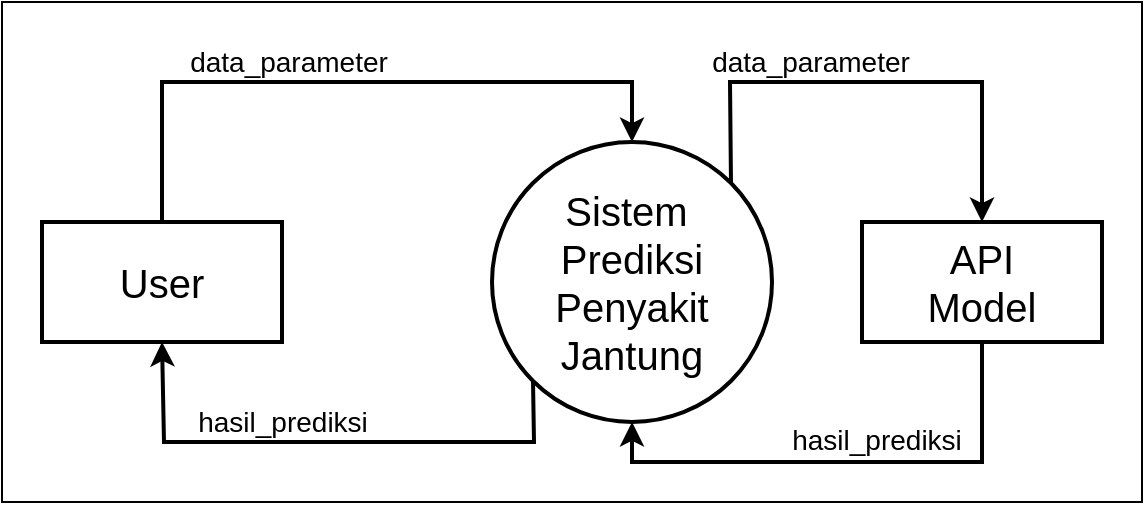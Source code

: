 <mxfile version="14.9.2" type="device"><diagram id="H-ZjEIXc29tfSHYPnmXu" name="Page-1"><mxGraphModel dx="827" dy="451" grid="1" gridSize="10" guides="1" tooltips="1" connect="1" arrows="1" fold="1" page="1" pageScale="1" pageWidth="850" pageHeight="1100" math="0" shadow="0"><root><mxCell id="0"/><mxCell id="1" parent="0"/><mxCell id="Flurr0bWPQzfIqPKrn_z-10" value="" style="group" vertex="1" connectable="0" parent="1"><mxGeometry x="110" y="90" width="570" height="250" as="geometry"/></mxCell><mxCell id="Flurr0bWPQzfIqPKrn_z-9" value="" style="rounded=0;whiteSpace=wrap;html=1;fontSize=14;strokeWidth=1;verticalAlign=bottom;" vertex="1" parent="Flurr0bWPQzfIqPKrn_z-10"><mxGeometry width="570" height="250" as="geometry"/></mxCell><mxCell id="nh8PQvzxUVj_pTPCtQ_A-1" value="&lt;font style=&quot;font-size: 20px&quot;&gt;Sistem&amp;nbsp;&lt;br&gt;Prediksi&lt;br&gt;Penyakit&lt;br&gt;Jantung&lt;/font&gt;" style="ellipse;whiteSpace=wrap;html=1;aspect=fixed;strokeWidth=2;" parent="Flurr0bWPQzfIqPKrn_z-10" vertex="1"><mxGeometry x="245" y="70" width="140" height="140" as="geometry"/></mxCell><mxCell id="nh8PQvzxUVj_pTPCtQ_A-8" value="" style="endArrow=classic;html=1;exitX=0;exitY=1;exitDx=0;exitDy=0;entryX=0.5;entryY=1;entryDx=0;entryDy=0;strokeWidth=2;rounded=0;" parent="Flurr0bWPQzfIqPKrn_z-10" source="nh8PQvzxUVj_pTPCtQ_A-1" target="Flurr0bWPQzfIqPKrn_z-2" edge="1"><mxGeometry width="50" height="50" relative="1" as="geometry"><mxPoint x="180" y="140" as="sourcePoint"/><mxPoint x="80.5" y="181" as="targetPoint"/><Array as="points"><mxPoint x="266" y="220"/><mxPoint x="81" y="220"/></Array></mxGeometry></mxCell><mxCell id="nh8PQvzxUVj_pTPCtQ_A-9" value="hasil_prediksi" style="edgeLabel;html=1;align=center;verticalAlign=bottom;resizable=0;points=[];fontSize=14;" parent="nh8PQvzxUVj_pTPCtQ_A-8" vertex="1" connectable="0"><mxGeometry x="0.179" relative="1" as="geometry"><mxPoint as="offset"/></mxGeometry></mxCell><mxCell id="nh8PQvzxUVj_pTPCtQ_A-16" value="" style="endArrow=classic;html=1;exitX=0.5;exitY=0;exitDx=0;exitDy=0;entryX=0.5;entryY=0;entryDx=0;entryDy=0;strokeWidth=2;rounded=0;" parent="Flurr0bWPQzfIqPKrn_z-10" source="Flurr0bWPQzfIqPKrn_z-2" target="nh8PQvzxUVj_pTPCtQ_A-1" edge="1"><mxGeometry width="50" height="50" relative="1" as="geometry"><mxPoint x="121" y="140.5" as="sourcePoint"/><mxPoint x="240" y="90" as="targetPoint"/><Array as="points"><mxPoint x="80" y="40"/><mxPoint x="315" y="40"/></Array></mxGeometry></mxCell><mxCell id="nh8PQvzxUVj_pTPCtQ_A-17" value="data_parameter" style="edgeLabel;html=1;align=center;verticalAlign=bottom;resizable=0;points=[];fontSize=14;" parent="nh8PQvzxUVj_pTPCtQ_A-16" vertex="1" connectable="0"><mxGeometry x="-0.331" y="1" relative="1" as="geometry"><mxPoint x="21" y="1" as="offset"/></mxGeometry></mxCell><mxCell id="Flurr0bWPQzfIqPKrn_z-2" value="&lt;font style=&quot;font-size: 20px&quot;&gt;User&lt;/font&gt;" style="rounded=0;whiteSpace=wrap;html=1;strokeWidth=2;" vertex="1" parent="Flurr0bWPQzfIqPKrn_z-10"><mxGeometry x="20" y="110" width="120" height="60" as="geometry"/></mxCell><mxCell id="Flurr0bWPQzfIqPKrn_z-3" value="&lt;font style=&quot;font-size: 20px&quot;&gt;API&lt;br&gt;Model&lt;br&gt;&lt;/font&gt;" style="rounded=0;whiteSpace=wrap;html=1;strokeWidth=2;" vertex="1" parent="Flurr0bWPQzfIqPKrn_z-10"><mxGeometry x="430" y="110" width="120" height="60" as="geometry"/></mxCell><mxCell id="Flurr0bWPQzfIqPKrn_z-5" value="" style="endArrow=classic;html=1;strokeWidth=2;exitX=1;exitY=0;exitDx=0;exitDy=0;entryX=0.5;entryY=0;entryDx=0;entryDy=0;rounded=0;" edge="1" parent="Flurr0bWPQzfIqPKrn_z-10" source="nh8PQvzxUVj_pTPCtQ_A-1" target="Flurr0bWPQzfIqPKrn_z-3"><mxGeometry width="50" height="50" relative="1" as="geometry"><mxPoint x="220" y="220" as="sourcePoint"/><mxPoint x="270" y="170" as="targetPoint"/><Array as="points"><mxPoint x="364" y="40"/><mxPoint x="490" y="40"/></Array></mxGeometry></mxCell><mxCell id="Flurr0bWPQzfIqPKrn_z-7" value="data_parameter" style="edgeLabel;html=1;align=center;verticalAlign=bottom;resizable=0;points=[];fontSize=14;" vertex="1" connectable="0" parent="Flurr0bWPQzfIqPKrn_z-5"><mxGeometry x="-0.269" relative="1" as="geometry"><mxPoint as="offset"/></mxGeometry></mxCell><mxCell id="Flurr0bWPQzfIqPKrn_z-6" value="" style="endArrow=classic;html=1;strokeWidth=2;exitX=0.5;exitY=1;exitDx=0;exitDy=0;entryX=0.5;entryY=1;entryDx=0;entryDy=0;rounded=0;" edge="1" parent="Flurr0bWPQzfIqPKrn_z-10" source="Flurr0bWPQzfIqPKrn_z-3" target="nh8PQvzxUVj_pTPCtQ_A-1"><mxGeometry width="50" height="50" relative="1" as="geometry"><mxPoint x="330" y="160" as="sourcePoint"/><mxPoint x="380" y="110" as="targetPoint"/><Array as="points"><mxPoint x="490" y="230"/><mxPoint x="315" y="230"/></Array></mxGeometry></mxCell><mxCell id="Flurr0bWPQzfIqPKrn_z-8" value="hasil_prediksi" style="edgeLabel;html=1;align=center;verticalAlign=bottom;resizable=0;points=[];fontSize=14;" vertex="1" connectable="0" parent="Flurr0bWPQzfIqPKrn_z-6"><mxGeometry x="0.315" y="-2" relative="1" as="geometry"><mxPoint x="54" y="1" as="offset"/></mxGeometry></mxCell></root></mxGraphModel></diagram></mxfile>
